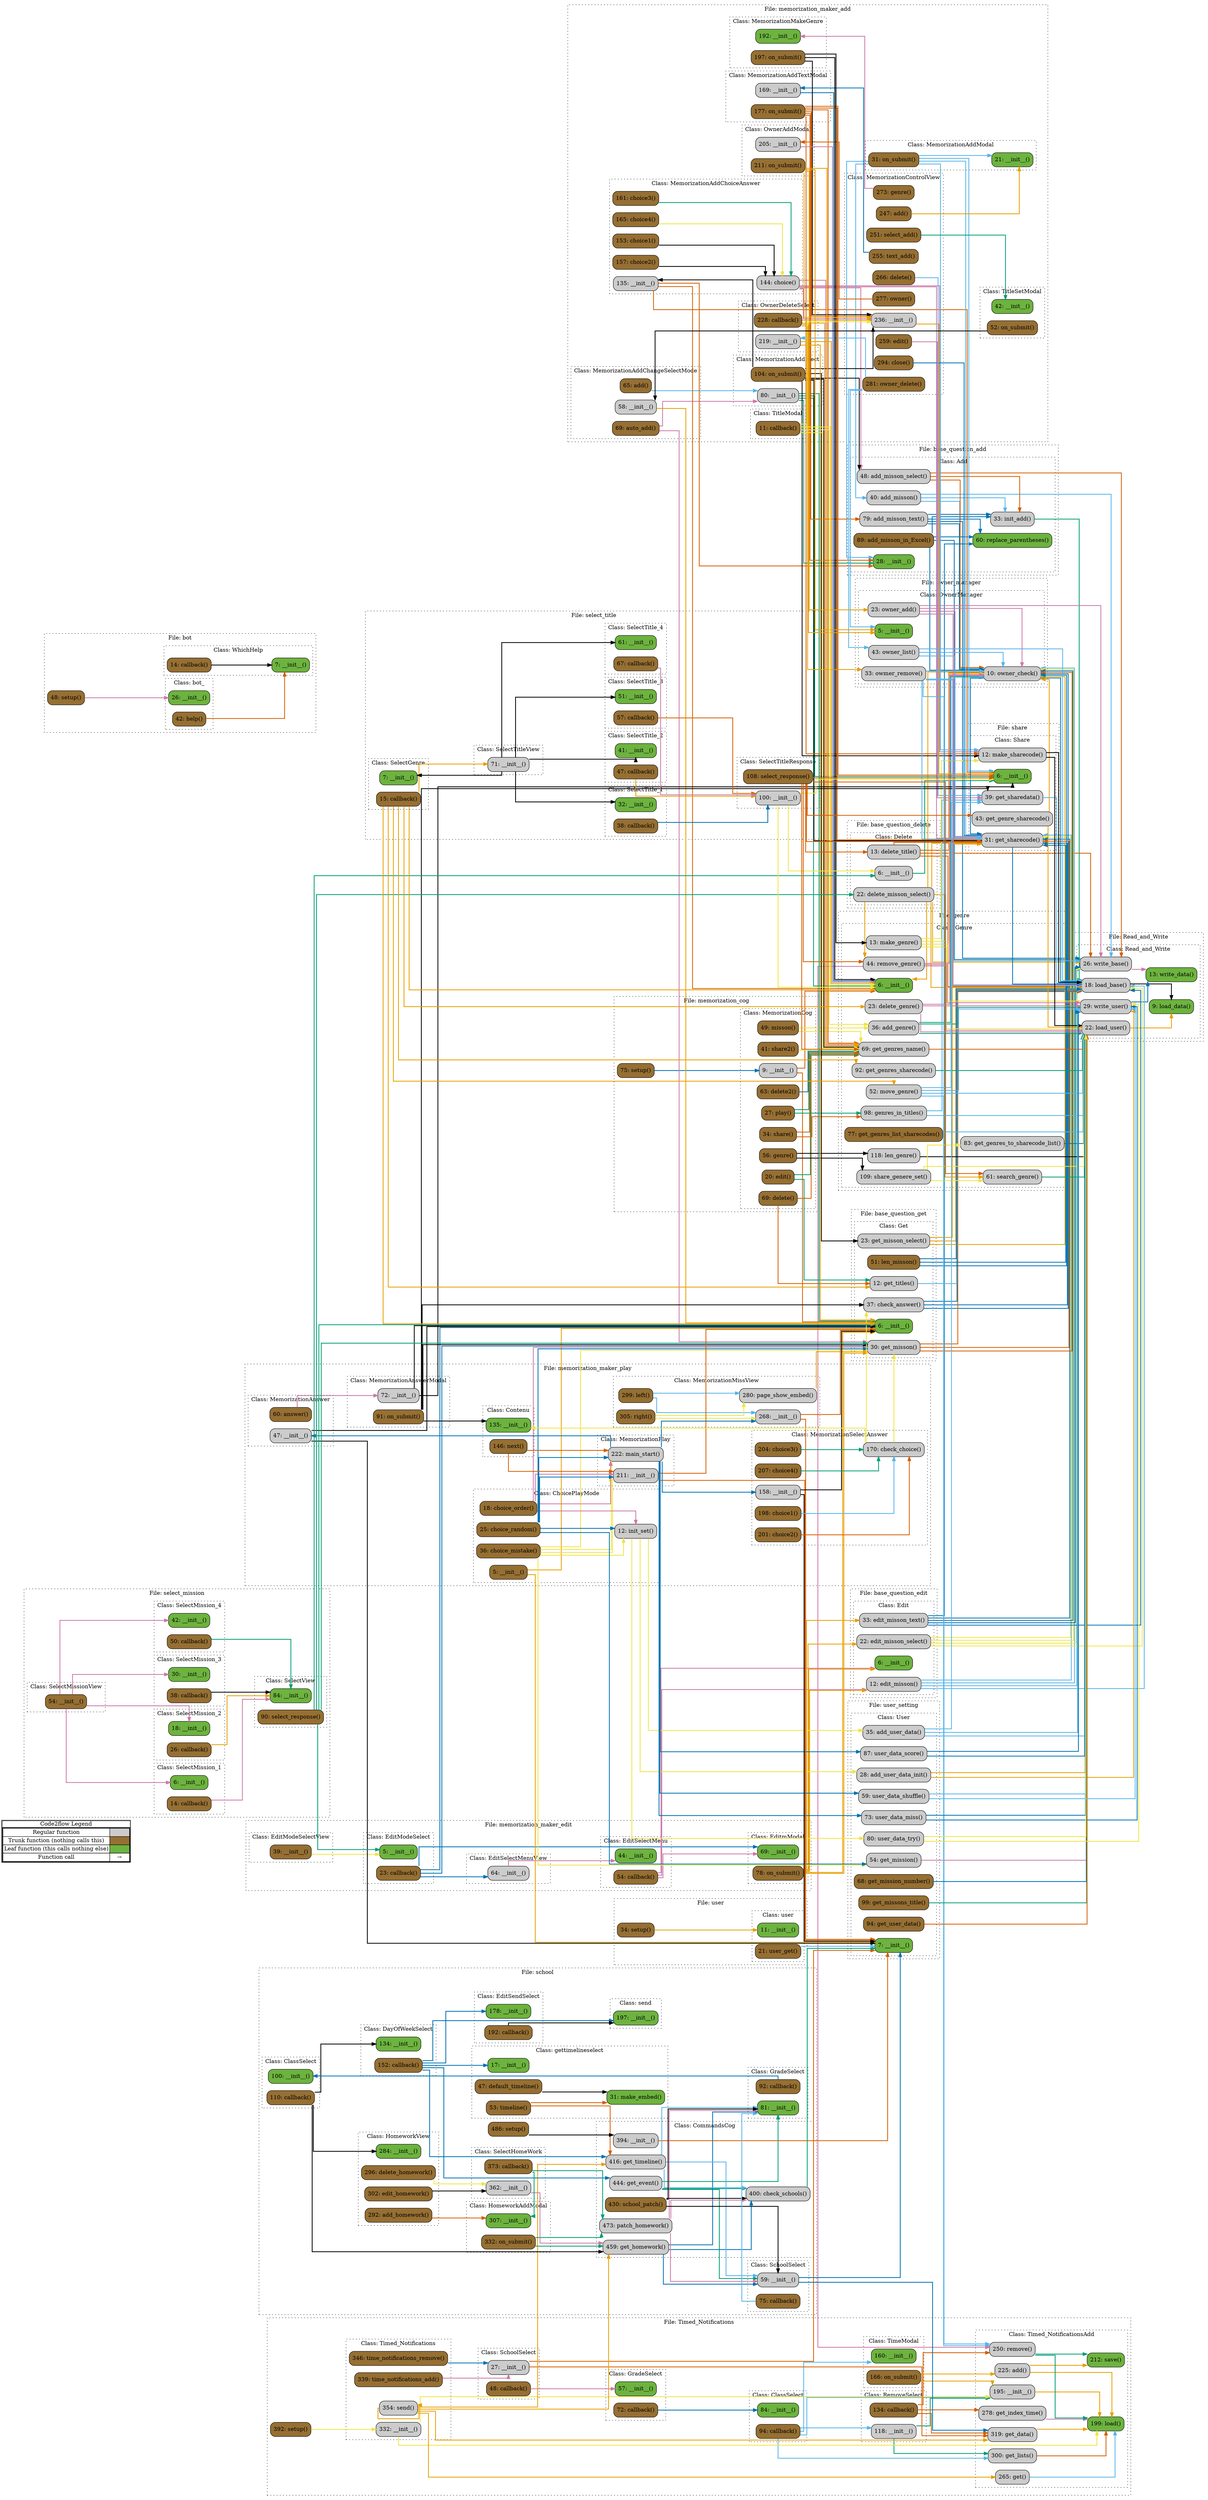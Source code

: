 digraph G {
concentrate=true;
splines="ortho";
rankdir="LR";
subgraph legend{
    rank = min;
    label = "legend";
    Legend [shape=none, margin=0, label = <
        <table cellspacing="0" cellpadding="0" border="1"><tr><td>Code2flow Legend</td></tr><tr><td>
        <table cellspacing="0">
        <tr><td>Regular function</td><td width="50px" bgcolor='#cccccc'></td></tr>
        <tr><td>Trunk function (nothing calls this)</td><td bgcolor='#966F33'></td></tr>
        <tr><td>Leaf function (this calls nothing else)</td><td bgcolor='#6db33f'></td></tr>
        <tr><td>Function call</td><td><font color='black'>&#8594;</font></td></tr>
        </table></td></tr></table>
        >];
}node_5d610438 [label="18: load_base()" name="Read_and_Write::Read_and_Write.load_base" shape="rect" style="rounded,filled" fillcolor="#cccccc" ];
node_3224503b [label="9: load_data()" name="Read_and_Write::Read_and_Write.load_data" shape="rect" style="rounded,filled" fillcolor="#6db33f" ];
node_32fb3261 [label="22: load_user()" name="Read_and_Write::Read_and_Write.load_user" shape="rect" style="rounded,filled" fillcolor="#cccccc" ];
node_1150647f [label="26: write_base()" name="Read_and_Write::Read_and_Write.write_base" shape="rect" style="rounded,filled" fillcolor="#cccccc" ];
node_31bb12a6 [label="13: write_data()" name="Read_and_Write::Read_and_Write.write_data" shape="rect" style="rounded,filled" fillcolor="#6db33f" ];
node_97284dbd [label="29: write_user()" name="Read_and_Write::Read_and_Write.write_user" shape="rect" style="rounded,filled" fillcolor="#cccccc" ];
node_43f0c1c0 [label="84: __init__()" name="Timed_Notifications::ClassSelect.__init__" shape="rect" style="rounded,filled" fillcolor="#6db33f" ];
node_2a9551ba [label="94: callback()" name="Timed_Notifications::ClassSelect.callback" shape="rect" style="rounded,filled" fillcolor="#966F33" ];
node_23e82593 [label="57: __init__()" name="Timed_Notifications::GradeSelect.__init__" shape="rect" style="rounded,filled" fillcolor="#6db33f" ];
node_be95fa35 [label="72: callback()" name="Timed_Notifications::GradeSelect.callback" shape="rect" style="rounded,filled" fillcolor="#966F33" ];
node_bdb860ab [label="118: __init__()" name="Timed_Notifications::RemoveSelect.__init__" shape="rect" style="rounded,filled" fillcolor="#cccccc" ];
node_211de006 [label="134: callback()" name="Timed_Notifications::RemoveSelect.callback" shape="rect" style="rounded,filled" fillcolor="#966F33" ];
node_57d8f2ae [label="27: __init__()" name="Timed_Notifications::SchoolSelect.__init__" shape="rect" style="rounded,filled" fillcolor="#cccccc" ];
node_7b074aef [label="48: callback()" name="Timed_Notifications::SchoolSelect.callback" shape="rect" style="rounded,filled" fillcolor="#966F33" ];
node_a0847066 [label="160: __init__()" name="Timed_Notifications::TimeModal.__init__" shape="rect" style="rounded,filled" fillcolor="#6db33f" ];
node_ff183799 [label="166: on_submit()" name="Timed_Notifications::TimeModal.on_submit" shape="rect" style="rounded,filled" fillcolor="#966F33" ];
node_3615beec [label="332: __init__()" name="Timed_Notifications::Timed_Notifications.__init__" shape="rect" style="rounded,filled" fillcolor="#cccccc" ];
node_d8f16ed9 [label="354: send()" name="Timed_Notifications::Timed_Notifications.send" shape="rect" style="rounded,filled" fillcolor="#cccccc" ];
node_279715af [label="339: time_notifications_add()" name="Timed_Notifications::Timed_Notifications.time_notifications_add" shape="rect" style="rounded,filled" fillcolor="#966F33" ];
node_9692235d [label="346: time_notifications_remove()" name="Timed_Notifications::Timed_Notifications.time_notifications_remove" shape="rect" style="rounded,filled" fillcolor="#966F33" ];
node_c09743c1 [label="195: __init__()" name="Timed_Notifications::Timed_NotificationsAdd.__init__" shape="rect" style="rounded,filled" fillcolor="#cccccc" ];
node_d014d4f9 [label="225: add()" name="Timed_Notifications::Timed_NotificationsAdd.add" shape="rect" style="rounded,filled" fillcolor="#cccccc" ];
node_893a6fd2 [label="265: get()" name="Timed_Notifications::Timed_NotificationsAdd.get" shape="rect" style="rounded,filled" fillcolor="#cccccc" ];
node_a55808b1 [label="319: get_data()" name="Timed_Notifications::Timed_NotificationsAdd.get_data" shape="rect" style="rounded,filled" fillcolor="#cccccc" ];
node_64c761ef [label="278: get_index_time()" name="Timed_Notifications::Timed_NotificationsAdd.get_index_time" shape="rect" style="rounded,filled" fillcolor="#cccccc" ];
node_cdf1338e [label="300: get_lists()" name="Timed_Notifications::Timed_NotificationsAdd.get_lists" shape="rect" style="rounded,filled" fillcolor="#cccccc" ];
node_20a514d3 [label="199: load()" name="Timed_Notifications::Timed_NotificationsAdd.load" shape="rect" style="rounded,filled" fillcolor="#6db33f" ];
node_6072d00b [label="250: remove()" name="Timed_Notifications::Timed_NotificationsAdd.remove" shape="rect" style="rounded,filled" fillcolor="#cccccc" ];
node_929b76b9 [label="212: save()" name="Timed_Notifications::Timed_NotificationsAdd.save" shape="rect" style="rounded,filled" fillcolor="#6db33f" ];
node_aa8af374 [label="392: setup()" name="Timed_Notifications::setup" shape="rect" style="rounded,filled" fillcolor="#966F33" ];
node_ce1aaa44 [label="28: __init__()" name="base_question_add::Add.__init__" shape="rect" style="rounded,filled" fillcolor="#6db33f" ];
node_50f3775a [label="40: add_misson()" name="base_question_add::Add.add_misson" shape="rect" style="rounded,filled" fillcolor="#cccccc" ];
node_928de8cd [label="89: add_misson_in_Excel()" name="base_question_add::Add.add_misson_in_Excel" shape="rect" style="rounded,filled" fillcolor="#966F33" ];
node_6c0dd616 [label="48: add_misson_select()" name="base_question_add::Add.add_misson_select" shape="rect" style="rounded,filled" fillcolor="#cccccc" ];
node_a19c62b5 [label="79: add_misson_text()" name="base_question_add::Add.add_misson_text" shape="rect" style="rounded,filled" fillcolor="#cccccc" ];
node_89be4ea3 [label="33: init_add()" name="base_question_add::Add.init_add" shape="rect" style="rounded,filled" fillcolor="#cccccc" ];
node_5dca4ffa [label="60: replace_parentheses()" name="base_question_add::Add.replace_parentheses" shape="rect" style="rounded,filled" fillcolor="#6db33f" ];
node_14763b6b [label="6: __init__()" name="base_question_delete::Delete.__init__" shape="rect" style="rounded,filled" fillcolor="#cccccc" ];
node_8dd6fac1 [label="22: delete_misson_select()" name="base_question_delete::Delete.delete_misson_select" shape="rect" style="rounded,filled" fillcolor="#cccccc" ];
node_0ea6e786 [label="13: delete_title()" name="base_question_delete::Delete.delete_title" shape="rect" style="rounded,filled" fillcolor="#cccccc" ];
node_b69a03c7 [label="6: __init__()" name="base_question_edit::Edit.__init__" shape="rect" style="rounded,filled" fillcolor="#6db33f" ];
node_efb4088a [label="12: edit_misson()" name="base_question_edit::Edit.edit_misson" shape="rect" style="rounded,filled" fillcolor="#cccccc" ];
node_3877c1a4 [label="22: edit_misson_select()" name="base_question_edit::Edit.edit_misson_select" shape="rect" style="rounded,filled" fillcolor="#cccccc" ];
node_17357335 [label="33: edit_misson_text()" name="base_question_edit::Edit.edit_misson_text" shape="rect" style="rounded,filled" fillcolor="#cccccc" ];
node_2e8476f6 [label="6: __init__()" name="base_question_get::Get.__init__" shape="rect" style="rounded,filled" fillcolor="#6db33f" ];
node_c18a0e05 [label="37: check_answer()" name="base_question_get::Get.check_answer" shape="rect" style="rounded,filled" fillcolor="#cccccc" ];
node_da911e46 [label="30: get_misson()" name="base_question_get::Get.get_misson" shape="rect" style="rounded,filled" fillcolor="#cccccc" ];
node_5b6bb961 [label="23: get_misson_select()" name="base_question_get::Get.get_misson_select" shape="rect" style="rounded,filled" fillcolor="#cccccc" ];
node_858f7e2a [label="12: get_titles()" name="base_question_get::Get.get_titles" shape="rect" style="rounded,filled" fillcolor="#cccccc" ];
node_e7e3b19d [label="51: len_misson()" name="base_question_get::Get.len_misson" shape="rect" style="rounded,filled" fillcolor="#966F33" ];
node_665a7d48 [label="7: __init__()" name="bot::WhichHelp.__init__" shape="rect" style="rounded,filled" fillcolor="#6db33f" ];
node_e37ea458 [label="14: callback()" name="bot::WhichHelp.callback" shape="rect" style="rounded,filled" fillcolor="#966F33" ];
node_1be69b69 [label="26: __init__()" name="bot::bot_.__init__" shape="rect" style="rounded,filled" fillcolor="#6db33f" ];
node_433b7466 [label="42: help()" name="bot::bot_.help" shape="rect" style="rounded,filled" fillcolor="#966F33" ];
node_03ee870f [label="48: setup()" name="bot::setup" shape="rect" style="rounded,filled" fillcolor="#966F33" ];
node_522f140a [label="6: __init__()" name="genre::Genre.__init__" shape="rect" style="rounded,filled" fillcolor="#6db33f" ];
node_19f8b6a3 [label="36: add_genre()" name="genre::Genre.add_genre" shape="rect" style="rounded,filled" fillcolor="#cccccc" ];
node_b86e1ad7 [label="23: delete_genre()" name="genre::Genre.delete_genre" shape="rect" style="rounded,filled" fillcolor="#cccccc" ];
node_8422bcd2 [label="98: genres_in_titles()" name="genre::Genre.genres_in_titles" shape="rect" style="rounded,filled" fillcolor="#cccccc" ];
node_2feb9d8a [label="77: get_genres_list_sharecodes()" name="genre::Genre.get_genres_list_sharecodes" shape="rect" style="rounded,filled" fillcolor="#966F33" ];
node_82b5dbb6 [label="69: get_genres_name()" name="genre::Genre.get_genres_name" shape="rect" style="rounded,filled" fillcolor="#cccccc" ];
node_7156fe53 [label="92: get_genres_sharecode()" name="genre::Genre.get_genres_sharecode" shape="rect" style="rounded,filled" fillcolor="#cccccc" ];
node_378679f5 [label="83: get_genres_to_sharecode_list()" name="genre::Genre.get_genres_to_sharecode_list" shape="rect" style="rounded,filled" fillcolor="#cccccc" ];
node_3f3b5588 [label="118: len_genre()" name="genre::Genre.len_genre" shape="rect" style="rounded,filled" fillcolor="#cccccc" ];
node_b43b5684 [label="13: make_genre()" name="genre::Genre.make_genre" shape="rect" style="rounded,filled" fillcolor="#cccccc" ];
node_c3f536e2 [label="52: move_genre()" name="genre::Genre.move_genre" shape="rect" style="rounded,filled" fillcolor="#cccccc" ];
node_0be7575f [label="44: remove_genre()" name="genre::Genre.remove_genre" shape="rect" style="rounded,filled" fillcolor="#cccccc" ];
node_01d1cb2b [label="61: search_genre()" name="genre::Genre.search_genre" shape="rect" style="rounded,filled" fillcolor="#cccccc" ];
node_27f8f83c [label="109: share_genere_set()" name="genre::Genre.share_genere_set" shape="rect" style="rounded,filled" fillcolor="#cccccc" ];
node_bbbd5b9e [label="9: __init__()" name="memorization_cog::MemorizationCog.__init__" shape="rect" style="rounded,filled" fillcolor="#cccccc" ];
node_2f7120f6 [label="69: delete()" name="memorization_cog::MemorizationCog.delete" shape="rect" style="rounded,filled" fillcolor="#966F33" ];
node_5adcaf7d [label="63: delete2()" name="memorization_cog::MemorizationCog.delete2" shape="rect" style="rounded,filled" fillcolor="#966F33" ];
node_fa11613b [label="20: edit()" name="memorization_cog::MemorizationCog.edit" shape="rect" style="rounded,filled" fillcolor="#966F33" ];
node_05da0760 [label="56: genre()" name="memorization_cog::MemorizationCog.genre" shape="rect" style="rounded,filled" fillcolor="#966F33" ];
node_f3bad484 [label="49: misson()" name="memorization_cog::MemorizationCog.misson" shape="rect" style="rounded,filled" fillcolor="#966F33" ];
node_51236b73 [label="27: play()" name="memorization_cog::MemorizationCog.play" shape="rect" style="rounded,filled" fillcolor="#966F33" ];
node_5075b526 [label="34: share()" name="memorization_cog::MemorizationCog.share" shape="rect" style="rounded,filled" fillcolor="#966F33" ];
node_1fe49f7c [label="41: share2()" name="memorization_cog::MemorizationCog.share2" shape="rect" style="rounded,filled" fillcolor="#966F33" ];
node_d581d40d [label="75: setup()" name="memorization_cog::setup" shape="rect" style="rounded,filled" fillcolor="#966F33" ];
node_838273f1 [label="58: __init__()" name="memorization_maker_add::MemorizationAddChangeSelectMode.__init__" shape="rect" style="rounded,filled" fillcolor="#cccccc" ];
node_4b7473ea [label="65: add()" name="memorization_maker_add::MemorizationAddChangeSelectMode.add" shape="rect" style="rounded,filled" fillcolor="#966F33" ];
node_4cb36817 [label="69: auto_add()" name="memorization_maker_add::MemorizationAddChangeSelectMode.auto_add" shape="rect" style="rounded,filled" fillcolor="#966F33" ];
node_7e344d46 [label="135: __init__()" name="memorization_maker_add::MemorizationAddChoiceAnswer.__init__" shape="rect" style="rounded,filled" fillcolor="#cccccc" ];
node_cccb6097 [label="144: choice()" name="memorization_maker_add::MemorizationAddChoiceAnswer.choice" shape="rect" style="rounded,filled" fillcolor="#cccccc" ];
node_8139b5c8 [label="153: choice1()" name="memorization_maker_add::MemorizationAddChoiceAnswer.choice1" shape="rect" style="rounded,filled" fillcolor="#966F33" ];
node_628b35c8 [label="157: choice2()" name="memorization_maker_add::MemorizationAddChoiceAnswer.choice2" shape="rect" style="rounded,filled" fillcolor="#966F33" ];
node_e1ff9943 [label="161: choice3()" name="memorization_maker_add::MemorizationAddChoiceAnswer.choice3" shape="rect" style="rounded,filled" fillcolor="#966F33" ];
node_459cd484 [label="165: choice4()" name="memorization_maker_add::MemorizationAddChoiceAnswer.choice4" shape="rect" style="rounded,filled" fillcolor="#966F33" ];
node_1a691f91 [label="21: __init__()" name="memorization_maker_add::MemorizationAddModal.__init__" shape="rect" style="rounded,filled" fillcolor="#6db33f" ];
node_549ceec2 [label="31: on_submit()" name="memorization_maker_add::MemorizationAddModal.on_submit" shape="rect" style="rounded,filled" fillcolor="#966F33" ];
node_52ddc7eb [label="80: __init__()" name="memorization_maker_add::MemorizationAddSlect.__init__" shape="rect" style="rounded,filled" fillcolor="#cccccc" ];
node_455c0b28 [label="104: on_submit()" name="memorization_maker_add::MemorizationAddSlect.on_submit" shape="rect" style="rounded,filled" fillcolor="#966F33" ];
node_e645965d [label="169: __init__()" name="memorization_maker_add::MemorizationAddTextModal.__init__" shape="rect" style="rounded,filled" fillcolor="#cccccc" ];
node_3e3fd7ce [label="177: on_submit()" name="memorization_maker_add::MemorizationAddTextModal.on_submit" shape="rect" style="rounded,filled" fillcolor="#966F33" ];
node_e457c9c9 [label="236: __init__()" name="memorization_maker_add::MemorizationControlView.__init__" shape="rect" style="rounded,filled" fillcolor="#cccccc" ];
node_334523f1 [label="247: add()" name="memorization_maker_add::MemorizationControlView.add" shape="rect" style="rounded,filled" fillcolor="#966F33" ];
node_b93fa905 [label="294: close()" name="memorization_maker_add::MemorizationControlView.close" shape="rect" style="rounded,filled" fillcolor="#966F33" ];
node_b6987f42 [label="266: delete()" name="memorization_maker_add::MemorizationControlView.delete" shape="rect" style="rounded,filled" fillcolor="#966F33" ];
node_f08c9327 [label="259: edit()" name="memorization_maker_add::MemorizationControlView.edit" shape="rect" style="rounded,filled" fillcolor="#966F33" ];
node_5ed5daef [label="273: genre()" name="memorization_maker_add::MemorizationControlView.genre" shape="rect" style="rounded,filled" fillcolor="#966F33" ];
node_5d3c4ae6 [label="277: owner()" name="memorization_maker_add::MemorizationControlView.owner" shape="rect" style="rounded,filled" fillcolor="#966F33" ];
node_92fb2baa [label="281: owner_delete()" name="memorization_maker_add::MemorizationControlView.owner_delete" shape="rect" style="rounded,filled" fillcolor="#966F33" ];
node_ec2279d3 [label="251: select_add()" name="memorization_maker_add::MemorizationControlView.select_add" shape="rect" style="rounded,filled" fillcolor="#966F33" ];
node_ed0fbae5 [label="255: text_add()" name="memorization_maker_add::MemorizationControlView.text_add" shape="rect" style="rounded,filled" fillcolor="#966F33" ];
node_4be9ea01 [label="192: __init__()" name="memorization_maker_add::MemorizationMakeGenre.__init__" shape="rect" style="rounded,filled" fillcolor="#6db33f" ];
node_b7b99b68 [label="197: on_submit()" name="memorization_maker_add::MemorizationMakeGenre.on_submit" shape="rect" style="rounded,filled" fillcolor="#966F33" ];
node_9082df57 [label="205: __init__()" name="memorization_maker_add::OwnerAddModal.__init__" shape="rect" style="rounded,filled" fillcolor="#cccccc" ];
node_e7555f09 [label="211: on_submit()" name="memorization_maker_add::OwnerAddModal.on_submit" shape="rect" style="rounded,filled" fillcolor="#966F33" ];
node_b08f0349 [label="219: __init__()" name="memorization_maker_add::OwnerDeleteSelect.__init__" shape="rect" style="rounded,filled" fillcolor="#cccccc" ];
node_788411b9 [label="228: callback()" name="memorization_maker_add::OwnerDeleteSelect.callback" shape="rect" style="rounded,filled" fillcolor="#966F33" ];
node_0875d05c [label="11: callback()" name="memorization_maker_add::TitleModal.callback" shape="rect" style="rounded,filled" fillcolor="#966F33" ];
node_2971aee8 [label="42: __init__()" name="memorization_maker_add::TitleSetModal.__init__" shape="rect" style="rounded,filled" fillcolor="#6db33f" ];
node_26bfcdd0 [label="52: on_submit()" name="memorization_maker_add::TitleSetModal.on_submit" shape="rect" style="rounded,filled" fillcolor="#966F33" ];
node_aed02f1b [label="5: __init__()" name="memorization_maker_edit::EditModeSelect.__init__" shape="rect" style="rounded,filled" fillcolor="#6db33f" ];
node_3a65aa65 [label="23: callback()" name="memorization_maker_edit::EditModeSelect.callback" shape="rect" style="rounded,filled" fillcolor="#966F33" ];
node_389e0ba4 [label="39: __init__()" name="memorization_maker_edit::EditModeSelectView.__init__" shape="rect" style="rounded,filled" fillcolor="#966F33" ];
node_a44b6cd1 [label="44: __init__()" name="memorization_maker_edit::EditSelectMenu.__init__" shape="rect" style="rounded,filled" fillcolor="#6db33f" ];
node_cee7c2ef [label="54: callback()" name="memorization_maker_edit::EditSelectMenu.callback" shape="rect" style="rounded,filled" fillcolor="#966F33" ];
node_9715e897 [label="64: __init__()" name="memorization_maker_edit::EditSelectMenuView.__init__" shape="rect" style="rounded,filled" fillcolor="#cccccc" ];
node_e7697b71 [label="69: __init__()" name="memorization_maker_edit::EditmModal.__init__" shape="rect" style="rounded,filled" fillcolor="#6db33f" ];
node_de7c8f51 [label="78: on_submit()" name="memorization_maker_edit::EditmModal.on_submit" shape="rect" style="rounded,filled" fillcolor="#966F33" ];
node_42493239 [label="5: __init__()" name="memorization_maker_play::ChoicePlayMode.__init__" shape="rect" style="rounded,filled" fillcolor="#966F33" ];
node_64dc05e4 [label="36: choice_mistake()" name="memorization_maker_play::ChoicePlayMode.choice_mistake" shape="rect" style="rounded,filled" fillcolor="#966F33" ];
node_7645a847 [label="18: choice_order()" name="memorization_maker_play::ChoicePlayMode.choice_order" shape="rect" style="rounded,filled" fillcolor="#966F33" ];
node_6712f33d [label="25: choice_random()" name="memorization_maker_play::ChoicePlayMode.choice_random" shape="rect" style="rounded,filled" fillcolor="#966F33" ];
node_89d773bc [label="12: init_set()" name="memorization_maker_play::ChoicePlayMode.init_set" shape="rect" style="rounded,filled" fillcolor="#cccccc" ];
node_96d06832 [label="135: __init__()" name="memorization_maker_play::Contenu.__init__" shape="rect" style="rounded,filled" fillcolor="#6db33f" ];
node_7afad6d6 [label="146: next()" name="memorization_maker_play::Contenu.next" shape="rect" style="rounded,filled" fillcolor="#966F33" ];
node_328be8e8 [label="47: __init__()" name="memorization_maker_play::MemorizationAnswer.__init__" shape="rect" style="rounded,filled" fillcolor="#cccccc" ];
node_acfa11f7 [label="60: answer()" name="memorization_maker_play::MemorizationAnswer.answer" shape="rect" style="rounded,filled" fillcolor="#966F33" ];
node_78532c88 [label="72: __init__()" name="memorization_maker_play::MemorizationAnswerModal.__init__" shape="rect" style="rounded,filled" fillcolor="#cccccc" ];
node_b24fef68 [label="91: on_submit()" name="memorization_maker_play::MemorizationAnswerModal.on_submit" shape="rect" style="rounded,filled" fillcolor="#966F33" ];
node_f49397ce [label="268: __init__()" name="memorization_maker_play::MemorizationMissView.__init__" shape="rect" style="rounded,filled" fillcolor="#cccccc" ];
node_193c3d7a [label="299: left()" name="memorization_maker_play::MemorizationMissView.left" shape="rect" style="rounded,filled" fillcolor="#966F33" ];
node_464200c9 [label="280: page_show_embed()" name="memorization_maker_play::MemorizationMissView.page_show_embed" shape="rect" style="rounded,filled" fillcolor="#cccccc" ];
node_78bf5a6c [label="305: right()" name="memorization_maker_play::MemorizationMissView.right" shape="rect" style="rounded,filled" fillcolor="#966F33" ];
node_442d9ef6 [label="211: __init__()" name="memorization_maker_play::MemorizationPlay.__init__" shape="rect" style="rounded,filled" fillcolor="#cccccc" ];
node_0f3db0dd [label="222: main_start()" name="memorization_maker_play::MemorizationPlay.main_start" shape="rect" style="rounded,filled" fillcolor="#cccccc" ];
node_b05e2488 [label="158: __init__()" name="memorization_maker_play::MemorizationSelectAnswer.__init__" shape="rect" style="rounded,filled" fillcolor="#cccccc" ];
node_636722a4 [label="170: check_choice()" name="memorization_maker_play::MemorizationSelectAnswer.check_choice" shape="rect" style="rounded,filled" fillcolor="#cccccc" ];
node_8365b9ea [label="198: choice1()" name="memorization_maker_play::MemorizationSelectAnswer.choice1" shape="rect" style="rounded,filled" fillcolor="#966F33" ];
node_6331320e [label="201: choice2()" name="memorization_maker_play::MemorizationSelectAnswer.choice2" shape="rect" style="rounded,filled" fillcolor="#966F33" ];
node_cd35ba53 [label="204: choice3()" name="memorization_maker_play::MemorizationSelectAnswer.choice3" shape="rect" style="rounded,filled" fillcolor="#966F33" ];
node_a6027693 [label="207: choice4()" name="memorization_maker_play::MemorizationSelectAnswer.choice4" shape="rect" style="rounded,filled" fillcolor="#966F33" ];
node_0890d619 [label="5: __init__()" name="owner_manager::OwnerManager.__init__" shape="rect" style="rounded,filled" fillcolor="#6db33f" ];
node_cdf3b0a2 [label="33: owmer_remove()" name="owner_manager::OwnerManager.owmer_remove" shape="rect" style="rounded,filled" fillcolor="#cccccc" ];
node_79f12b97 [label="23: owner_add()" name="owner_manager::OwnerManager.owner_add" shape="rect" style="rounded,filled" fillcolor="#cccccc" ];
node_12fa58ad [label="10: owner_check()" name="owner_manager::OwnerManager.owner_check" shape="rect" style="rounded,filled" fillcolor="#cccccc" ];
node_5d5df302 [label="43: owner_list()" name="owner_manager::OwnerManager.owner_list" shape="rect" style="rounded,filled" fillcolor="#cccccc" ];
node_f0a9a128 [label="100: __init__()" name="school::ClassSelect.__init__" shape="rect" style="rounded,filled" fillcolor="#6db33f" ];
node_5db6bbe8 [label="110: callback()" name="school::ClassSelect.callback" shape="rect" style="rounded,filled" fillcolor="#966F33" ];
node_17d72376 [label="394: __init__()" name="school::CommandsCog.__init__" shape="rect" style="rounded,filled" fillcolor="#cccccc" ];
node_15b36133 [label="400: check_schools()" name="school::CommandsCog.check_schools" shape="rect" style="rounded,filled" fillcolor="#cccccc" ];
node_f0a65e0b [label="444: get_event()" name="school::CommandsCog.get_event" shape="rect" style="rounded,filled" fillcolor="#cccccc" ];
node_c368246d [label="459: get_homework()" name="school::CommandsCog.get_homework" shape="rect" style="rounded,filled" fillcolor="#cccccc" ];
node_1ffdc35a [label="416: get_timeline()" name="school::CommandsCog.get_timeline" shape="rect" style="rounded,filled" fillcolor="#cccccc" ];
node_b99974b7 [label="473: patch_homework()" name="school::CommandsCog.patch_homework" shape="rect" style="rounded,filled" fillcolor="#cccccc" ];
node_d5effc78 [label="430: school_patch()" name="school::CommandsCog.school_patch" shape="rect" style="rounded,filled" fillcolor="#966F33" ];
node_51f7de95 [label="134: __init__()" name="school::DayOfWeekSelect.__init__" shape="rect" style="rounded,filled" fillcolor="#6db33f" ];
node_3f17cb7d [label="152: callback()" name="school::DayOfWeekSelect.callback" shape="rect" style="rounded,filled" fillcolor="#966F33" ];
node_81b5a987 [label="178: __init__()" name="school::EditSendSelect.__init__" shape="rect" style="rounded,filled" fillcolor="#6db33f" ];
node_63fb3658 [label="192: callback()" name="school::EditSendSelect.callback" shape="rect" style="rounded,filled" fillcolor="#966F33" ];
node_4b629599 [label="81: __init__()" name="school::GradeSelect.__init__" shape="rect" style="rounded,filled" fillcolor="#6db33f" ];
node_8e6778cd [label="92: callback()" name="school::GradeSelect.callback" shape="rect" style="rounded,filled" fillcolor="#966F33" ];
node_901d4077 [label="307: __init__()" name="school::HomeworkAddModal.__init__" shape="rect" style="rounded,filled" fillcolor="#6db33f" ];
node_d0d522d3 [label="332: on_submit()" name="school::HomeworkAddModal.on_submit" shape="rect" style="rounded,filled" fillcolor="#966F33" ];
node_084d180f [label="284: __init__()" name="school::HomeworkView.__init__" shape="rect" style="rounded,filled" fillcolor="#6db33f" ];
node_b793cd16 [label="292: add_homework()" name="school::HomeworkView.add_homework" shape="rect" style="rounded,filled" fillcolor="#966F33" ];
node_d7006cc4 [label="296: delete_homework()" name="school::HomeworkView.delete_homework" shape="rect" style="rounded,filled" fillcolor="#966F33" ];
node_4d0d49c8 [label="302: edit_homework()" name="school::HomeworkView.edit_homework" shape="rect" style="rounded,filled" fillcolor="#966F33" ];
node_bc303865 [label="59: __init__()" name="school::SchoolSelect.__init__" shape="rect" style="rounded,filled" fillcolor="#cccccc" ];
node_7d825ad2 [label="75: callback()" name="school::SchoolSelect.callback" shape="rect" style="rounded,filled" fillcolor="#966F33" ];
node_73ea295f [label="362: __init__()" name="school::SelectHomeWork.__init__" shape="rect" style="rounded,filled" fillcolor="#cccccc" ];
node_84d18cbb [label="373: callback()" name="school::SelectHomeWork.callback" shape="rect" style="rounded,filled" fillcolor="#966F33" ];
node_a4104689 [label="17: __init__()" name="school::gettimelineselect.__init__" shape="rect" style="rounded,filled" fillcolor="#6db33f" ];
node_3cb3b710 [label="47: default_timeline()" name="school::gettimelineselect.default_timeline" shape="rect" style="rounded,filled" fillcolor="#966F33" ];
node_728c0932 [label="31: make_embed()" name="school::gettimelineselect.make_embed" shape="rect" style="rounded,filled" fillcolor="#6db33f" ];
node_c7677096 [label="53: timeline()" name="school::gettimelineselect.timeline" shape="rect" style="rounded,filled" fillcolor="#966F33" ];
node_c2e5fd88 [label="197: __init__()" name="school::send.__init__" shape="rect" style="rounded,filled" fillcolor="#6db33f" ];
node_9e14a398 [label="486: setup()" name="school::setup" shape="rect" style="rounded,filled" fillcolor="#966F33" ];
node_951e5b9f [label="54: __init__()" name="select_mission::SelectMissionView.__init__" shape="rect" style="rounded,filled" fillcolor="#966F33" ];
node_0f3cf9d2 [label="6: __init__()" name="select_mission::SelectMission_1.__init__" shape="rect" style="rounded,filled" fillcolor="#6db33f" ];
node_0116cbe7 [label="14: callback()" name="select_mission::SelectMission_1.callback" shape="rect" style="rounded,filled" fillcolor="#966F33" ];
node_bc1a91d9 [label="18: __init__()" name="select_mission::SelectMission_2.__init__" shape="rect" style="rounded,filled" fillcolor="#6db33f" ];
node_58821369 [label="26: callback()" name="select_mission::SelectMission_2.callback" shape="rect" style="rounded,filled" fillcolor="#966F33" ];
node_f8b03c28 [label="30: __init__()" name="select_mission::SelectMission_3.__init__" shape="rect" style="rounded,filled" fillcolor="#6db33f" ];
node_48377498 [label="38: callback()" name="select_mission::SelectMission_3.callback" shape="rect" style="rounded,filled" fillcolor="#966F33" ];
node_58e7e36a [label="42: __init__()" name="select_mission::SelectMission_4.__init__" shape="rect" style="rounded,filled" fillcolor="#6db33f" ];
node_a7b38a63 [label="50: callback()" name="select_mission::SelectMission_4.callback" shape="rect" style="rounded,filled" fillcolor="#966F33" ];
node_b72b466f [label="84: __init__()" name="select_mission::SelectView.__init__" shape="rect" style="rounded,filled" fillcolor="#6db33f" ];
node_b8e428ab [label="90: select_response()" name="select_mission::SelectView.select_response" shape="rect" style="rounded,filled" fillcolor="#966F33" ];
node_2c5c512a [label="7: __init__()" name="select_title::SelectGenre.__init__" shape="rect" style="rounded,filled" fillcolor="#6db33f" ];
node_d4278fb9 [label="15: callback()" name="select_title::SelectGenre.callback" shape="rect" style="rounded,filled" fillcolor="#966F33" ];
node_57f5585c [label="100: __init__()" name="select_title::SelectTitleResponse.__init__" shape="rect" style="rounded,filled" fillcolor="#cccccc" ];
node_46bbc876 [label="108: select_response()" name="select_title::SelectTitleResponse.select_response" shape="rect" style="rounded,filled" fillcolor="#966F33" ];
node_05664488 [label="71: __init__()" name="select_title::SelectTitleView.__init__" shape="rect" style="rounded,filled" fillcolor="#cccccc" ];
node_ada998b7 [label="32: __init__()" name="select_title::SelectTitle_1.__init__" shape="rect" style="rounded,filled" fillcolor="#6db33f" ];
node_03c687e5 [label="38: callback()" name="select_title::SelectTitle_1.callback" shape="rect" style="rounded,filled" fillcolor="#966F33" ];
node_df6d365a [label="41: __init__()" name="select_title::SelectTitle_2.__init__" shape="rect" style="rounded,filled" fillcolor="#6db33f" ];
node_76bb7779 [label="47: callback()" name="select_title::SelectTitle_2.callback" shape="rect" style="rounded,filled" fillcolor="#966F33" ];
node_e804215b [label="51: __init__()" name="select_title::SelectTitle_3.__init__" shape="rect" style="rounded,filled" fillcolor="#6db33f" ];
node_551a7966 [label="57: callback()" name="select_title::SelectTitle_3.callback" shape="rect" style="rounded,filled" fillcolor="#966F33" ];
node_89125850 [label="61: __init__()" name="select_title::SelectTitle_4.__init__" shape="rect" style="rounded,filled" fillcolor="#6db33f" ];
node_21fd8767 [label="67: callback()" name="select_title::SelectTitle_4.callback" shape="rect" style="rounded,filled" fillcolor="#966F33" ];
node_ef4f38e6 [label="6: __init__()" name="share::Share.__init__" shape="rect" style="rounded,filled" fillcolor="#6db33f" ];
node_c7b17789 [label="43: get_genre_sharecode()" name="share::Share.get_genre_sharecode" shape="rect" style="rounded,filled" fillcolor="#cccccc" ];
node_ccaf2a45 [label="31: get_sharecode()" name="share::Share.get_sharecode" shape="rect" style="rounded,filled" fillcolor="#cccccc" ];
node_362f7ff2 [label="39: get_sharedata()" name="share::Share.get_sharedata" shape="rect" style="rounded,filled" fillcolor="#cccccc" ];
node_d58df8c8 [label="12: make_sharecode()" name="share::Share.make_sharecode" shape="rect" style="rounded,filled" fillcolor="#cccccc" ];
node_e6a33889 [label="34: setup()" name="user::setup" shape="rect" style="rounded,filled" fillcolor="#966F33" ];
node_5eb8db6c [label="11: __init__()" name="user::user.__init__" shape="rect" style="rounded,filled" fillcolor="#6db33f" ];
node_3fca295a [label="21: user_get()" name="user::user.user_get" shape="rect" style="rounded,filled" fillcolor="#966F33" ];
node_1492002b [label="7: __init__()" name="user_setting::User.__init__" shape="rect" style="rounded,filled" fillcolor="#6db33f" ];
node_d13e3fa2 [label="35: add_user_data()" name="user_setting::User.add_user_data" shape="rect" style="rounded,filled" fillcolor="#cccccc" ];
node_3d076471 [label="28: add_user_data_init()" name="user_setting::User.add_user_data_init" shape="rect" style="rounded,filled" fillcolor="#cccccc" ];
node_e1931b57 [label="54: get_mission()" name="user_setting::User.get_mission" shape="rect" style="rounded,filled" fillcolor="#cccccc" ];
node_85a5bf8d [label="68: get_mission_number()" name="user_setting::User.get_mission_number" shape="rect" style="rounded,filled" fillcolor="#966F33" ];
node_bb3bdce3 [label="99: get_missons_title()" name="user_setting::User.get_missons_title" shape="rect" style="rounded,filled" fillcolor="#966F33" ];
node_96f023ce [label="94: get_user_data()" name="user_setting::User.get_user_data" shape="rect" style="rounded,filled" fillcolor="#966F33" ];
node_9c1de6d5 [label="73: user_data_miss()" name="user_setting::User.user_data_miss" shape="rect" style="rounded,filled" fillcolor="#cccccc" ];
node_b99c8615 [label="87: user_data_score()" name="user_setting::User.user_data_score" shape="rect" style="rounded,filled" fillcolor="#cccccc" ];
node_48a95f9a [label="59: user_data_shuffle()" name="user_setting::User.user_data_shuffle" shape="rect" style="rounded,filled" fillcolor="#cccccc" ];
node_e7e37c3c [label="80: user_data_try()" name="user_setting::User.user_data_try" shape="rect" style="rounded,filled" fillcolor="#cccccc" ];
node_5d610438 -> node_3224503b [color="#000000" penwidth="2"];
node_32fb3261 -> node_3224503b [color="#E69F00" penwidth="2"];
node_1150647f -> node_31bb12a6 [color="#CC79A7" penwidth="2"];
node_97284dbd -> node_31bb12a6 [color="#0072B2" penwidth="2"];
node_2a9551ba -> node_bdb860ab [color="#56B4E9" penwidth="2"];
node_2a9551ba -> node_a0847066 [color="#56B4E9" penwidth="2"];
node_2a9551ba -> node_c09743c1 [color="#56B4E9" penwidth="2"];
node_2a9551ba -> node_cdf1338e [color="#56B4E9" penwidth="2"];
node_be95fa35 -> node_43f0c1c0 [color="#0072B2" penwidth="2"];
node_bdb860ab -> node_c09743c1 [color="#009E73" penwidth="2"];
node_bdb860ab -> node_cdf1338e [color="#009E73" penwidth="2"];
node_211de006 -> node_a55808b1 [color="#D55E00" penwidth="2"];
node_211de006 -> node_64c761ef [color="#D55E00" penwidth="2"];
node_211de006 -> node_6072d00b [color="#D55E00" penwidth="2"];
node_57d8f2ae -> node_a55808b1 [color="#D55E00" penwidth="2"];
node_57d8f2ae -> node_1492002b [color="#D55E00" penwidth="2"];
node_7b074aef -> node_23e82593 [color="#CC79A7" penwidth="2"];
node_ff183799 -> node_c09743c1 [color="#E69F00" penwidth="2"];
node_ff183799 -> node_d014d4f9 [color="#E69F00" penwidth="2"];
node_3615beec -> node_c09743c1 [color="#F0E442" penwidth="2"];
node_3615beec -> node_20a514d3 [color="#F0E442" penwidth="2"];
node_d8f16ed9 -> node_d8f16ed9 [color="#E69F00" penwidth="2"];
node_d8f16ed9 -> node_893a6fd2 [color="#E69F00" penwidth="2"];
node_d8f16ed9 -> node_a55808b1 [color="#E69F00" penwidth="2"];
node_d8f16ed9 -> node_c368246d [color="#E69F00" penwidth="2"];
node_d8f16ed9 -> node_1ffdc35a [color="#E69F00" penwidth="2"];
node_279715af -> node_57d8f2ae [color="#CC79A7" penwidth="2"];
node_9692235d -> node_57d8f2ae [color="#0072B2" penwidth="2"];
node_c09743c1 -> node_20a514d3 [color="#E69F00" penwidth="2"];
node_d014d4f9 -> node_20a514d3 [color="#E69F00" penwidth="2"];
node_d014d4f9 -> node_929b76b9 [color="#E69F00" penwidth="2"];
node_893a6fd2 -> node_20a514d3 [color="#56B4E9" penwidth="2"];
node_a55808b1 -> node_20a514d3 [color="#E69F00" penwidth="2"];
node_64c761ef -> node_20a514d3 [color="#CC79A7" penwidth="2"];
node_cdf1338e -> node_20a514d3 [color="#D55E00" penwidth="2"];
node_6072d00b -> node_20a514d3 [color="#009E73" penwidth="2"];
node_6072d00b -> node_929b76b9 [color="#009E73" penwidth="2"];
node_aa8af374 -> node_3615beec [color="#F0E442" penwidth="2"];
node_50f3775a -> node_1150647f [color="#56B4E9" penwidth="2"];
node_50f3775a -> node_89be4ea3 [color="#56B4E9" penwidth="2"];
node_50f3775a -> node_12fa58ad [color="#56B4E9" penwidth="2"];
node_928de8cd -> node_1150647f [color="#0072B2" penwidth="2"];
node_928de8cd -> node_89be4ea3 [color="#0072B2" penwidth="2"];
node_928de8cd -> node_5dca4ffa [color="#0072B2" penwidth="2"];
node_928de8cd -> node_12fa58ad [color="#0072B2" penwidth="2"];
node_6c0dd616 -> node_1150647f [color="#D55E00" penwidth="2"];
node_6c0dd616 -> node_1150647f [color="#D55E00" penwidth="2"];
node_6c0dd616 -> node_89be4ea3 [color="#D55E00" penwidth="2"];
node_6c0dd616 -> node_12fa58ad [color="#D55E00" penwidth="2"];
node_a19c62b5 -> node_1150647f [color="#0072B2" penwidth="2"];
node_a19c62b5 -> node_89be4ea3 [color="#0072B2" penwidth="2"];
node_a19c62b5 -> node_5dca4ffa [color="#0072B2" penwidth="2"];
node_a19c62b5 -> node_12fa58ad [color="#0072B2" penwidth="2"];
node_89be4ea3 -> node_5d610438 [color="#009E73" penwidth="2"];
node_14763b6b -> node_ef4f38e6 [color="#009E73" penwidth="2"];
node_8dd6fac1 -> node_5d610438 [color="#E69F00" penwidth="2"];
node_8dd6fac1 -> node_1150647f [color="#E69F00" penwidth="2"];
node_8dd6fac1 -> node_522f140a [color="#E69F00" penwidth="2"];
node_8dd6fac1 -> node_0be7575f [color="#E69F00" penwidth="2"];
node_8dd6fac1 -> node_01d1cb2b [color="#E69F00" penwidth="2"];
node_8dd6fac1 -> node_12fa58ad [color="#E69F00" penwidth="2"];
node_8dd6fac1 -> node_ccaf2a45 [color="#E69F00" penwidth="2"];
node_0ea6e786 -> node_5d610438 [color="#D55E00" penwidth="2"];
node_0ea6e786 -> node_1150647f [color="#D55E00" penwidth="2"];
node_0ea6e786 -> node_12fa58ad [color="#D55E00" penwidth="2"];
node_0ea6e786 -> node_ccaf2a45 [color="#D55E00" penwidth="2"];
node_efb4088a -> node_5d610438 [color="#56B4E9" penwidth="2"];
node_efb4088a -> node_1150647f [color="#56B4E9" penwidth="2"];
node_efb4088a -> node_12fa58ad [color="#56B4E9" penwidth="2"];
node_efb4088a -> node_ccaf2a45 [color="#56B4E9" penwidth="2"];
node_3877c1a4 -> node_5d610438 [color="#F0E442" penwidth="2"];
node_3877c1a4 -> node_1150647f [color="#F0E442" penwidth="2"];
node_3877c1a4 -> node_12fa58ad [color="#F0E442" penwidth="2"];
node_3877c1a4 -> node_ccaf2a45 [color="#F0E442" penwidth="2"];
node_17357335 -> node_5d610438 [color="#0072B2" penwidth="2"];
node_17357335 -> node_1150647f [color="#0072B2" penwidth="2"];
node_17357335 -> node_5dca4ffa [color="#0072B2" penwidth="2"];
node_17357335 -> node_12fa58ad [color="#0072B2" penwidth="2"];
node_17357335 -> node_ccaf2a45 [color="#0072B2" penwidth="2"];
node_c18a0e05 -> node_5d610438 [color="#0072B2" penwidth="2"];
node_c18a0e05 -> node_12fa58ad [color="#0072B2" penwidth="2"];
node_c18a0e05 -> node_ccaf2a45 [color="#0072B2" penwidth="2"];
node_da911e46 -> node_5d610438 [color="#D55E00" penwidth="2"];
node_da911e46 -> node_12fa58ad [color="#D55E00" penwidth="2"];
node_da911e46 -> node_ccaf2a45 [color="#D55E00" penwidth="2"];
node_5b6bb961 -> node_5d610438 [color="#E69F00" penwidth="2"];
node_5b6bb961 -> node_12fa58ad [color="#E69F00" penwidth="2"];
node_5b6bb961 -> node_ccaf2a45 [color="#E69F00" penwidth="2"];
node_858f7e2a -> node_5d610438 [color="#56B4E9" penwidth="2"];
node_e7e3b19d -> node_5d610438 [color="#0072B2" penwidth="2"];
node_e7e3b19d -> node_12fa58ad [color="#0072B2" penwidth="2"];
node_e7e3b19d -> node_ccaf2a45 [color="#0072B2" penwidth="2"];
node_e37ea458 -> node_665a7d48 [color="#000000" penwidth="2"];
node_433b7466 -> node_665a7d48 [color="#D55E00" penwidth="2"];
node_03ee870f -> node_1be69b69 [color="#CC79A7" penwidth="2"];
node_19f8b6a3 -> node_32fb3261 [color="#009E73" penwidth="2"];
node_19f8b6a3 -> node_97284dbd [color="#009E73" penwidth="2"];
node_19f8b6a3 -> node_12fa58ad [color="#009E73" penwidth="2"];
node_b86e1ad7 -> node_32fb3261 [color="#CC79A7" penwidth="2"];
node_b86e1ad7 -> node_97284dbd [color="#CC79A7" penwidth="2"];
node_b86e1ad7 -> node_12fa58ad [color="#CC79A7" penwidth="2"];
node_8422bcd2 -> node_32fb3261 [color="#56B4E9" penwidth="2"];
node_8422bcd2 -> node_362f7ff2 [color="#56B4E9" penwidth="2"];
node_2feb9d8a -> node_32fb3261 [color="#56B4E9" penwidth="2"];
node_82b5dbb6 -> node_32fb3261 [color="#D55E00" penwidth="2"];
node_7156fe53 -> node_32fb3261 [color="#009E73" penwidth="2"];
node_378679f5 -> node_32fb3261 [color="#0072B2" penwidth="2"];
node_3f3b5588 -> node_32fb3261 [color="#000000" penwidth="2"];
node_b43b5684 -> node_32fb3261 [color="#F0E442" penwidth="2"];
node_b43b5684 -> node_97284dbd [color="#F0E442" penwidth="2"];
node_b43b5684 -> node_12fa58ad [color="#F0E442" penwidth="2"];
node_b43b5684 -> node_d58df8c8 [color="#F0E442" penwidth="2"];
node_b43b5684 -> node_d58df8c8 [color="#F0E442" penwidth="2"];
node_c3f536e2 -> node_32fb3261 [color="#56B4E9" penwidth="2"];
node_c3f536e2 -> node_97284dbd [color="#56B4E9" penwidth="2"];
node_c3f536e2 -> node_6072d00b [color="#56B4E9" penwidth="2"];
node_c3f536e2 -> node_12fa58ad [color="#56B4E9" penwidth="2"];
node_0be7575f -> node_32fb3261 [color="#CC79A7" penwidth="2"];
node_0be7575f -> node_97284dbd [color="#CC79A7" penwidth="2"];
node_0be7575f -> node_6072d00b [color="#CC79A7" penwidth="2"];
node_0be7575f -> node_12fa58ad [color="#CC79A7" penwidth="2"];
node_01d1cb2b -> node_32fb3261 [color="#009E73" penwidth="2"];
node_27f8f83c -> node_32fb3261 [color="#F0E442" penwidth="2"];
node_27f8f83c -> node_378679f5 [color="#F0E442" penwidth="2"];
node_27f8f83c -> node_01d1cb2b [color="#F0E442" penwidth="2"];
node_bbbd5b9e -> node_2e8476f6 [color="#D55E00" penwidth="2"];
node_bbbd5b9e -> node_522f140a [color="#D55E00" penwidth="2"];
node_2f7120f6 -> node_858f7e2a [color="#D55E00" penwidth="2"];
node_2f7120f6 -> node_82b5dbb6 [color="#D55E00" penwidth="2"];
node_5adcaf7d -> node_82b5dbb6 [color="#0072B2" penwidth="2"];
node_fa11613b -> node_858f7e2a [color="#009E73" penwidth="2"];
node_fa11613b -> node_82b5dbb6 [color="#009E73" penwidth="2"];
node_05da0760 -> node_3f3b5588 [color="#000000" penwidth="2"];
node_05da0760 -> node_27f8f83c [color="#000000" penwidth="2"];
node_f3bad484 -> node_19f8b6a3 [color="#F0E442" penwidth="2"];
node_f3bad484 -> node_82b5dbb6 [color="#F0E442" penwidth="2"];
node_51236b73 -> node_8422bcd2 [color="#009E73" penwidth="2"];
node_51236b73 -> node_82b5dbb6 [color="#009E73" penwidth="2"];
node_5075b526 -> node_8422bcd2 [color="#D55E00" penwidth="2"];
node_5075b526 -> node_82b5dbb6 [color="#D55E00" penwidth="2"];
node_1fe49f7c -> node_82b5dbb6 [color="#F0E442" penwidth="2"];
node_d581d40d -> node_bbbd5b9e [color="#0072B2" penwidth="2"];
node_838273f1 -> node_2e8476f6 [color="#E69F00" penwidth="2"];
node_4b7473ea -> node_52ddc7eb [color="#56B4E9" penwidth="2"];
node_4cb36817 -> node_da911e46 [color="#CC79A7" penwidth="2"];
node_4cb36817 -> node_52ddc7eb [color="#CC79A7" penwidth="2"];
node_7e344d46 -> node_ce1aaa44 [color="#D55E00" penwidth="2"];
node_7e344d46 -> node_522f140a [color="#D55E00" penwidth="2"];
node_7e344d46 -> node_ef4f38e6 [color="#D55E00" penwidth="2"];
node_cccb6097 -> node_6c0dd616 [color="#CC79A7" penwidth="2"];
node_cccb6097 -> node_82b5dbb6 [color="#CC79A7" penwidth="2"];
node_cccb6097 -> node_e457c9c9 [color="#CC79A7" penwidth="2"];
node_cccb6097 -> node_ccaf2a45 [color="#CC79A7" penwidth="2"];
node_cccb6097 -> node_d58df8c8 [color="#CC79A7" penwidth="2"];
node_8139b5c8 -> node_cccb6097 [color="#000000" penwidth="2"];
node_628b35c8 -> node_cccb6097 [color="#000000" penwidth="2"];
node_e1ff9943 -> node_cccb6097 [color="#009E73" penwidth="2"];
node_459cd484 -> node_cccb6097 [color="#F0E442" penwidth="2"];
node_549ceec2 -> node_ce1aaa44 [color="#56B4E9" penwidth="2"];
node_549ceec2 -> node_50f3775a [color="#56B4E9" penwidth="2"];
node_549ceec2 -> node_1a691f91 [color="#56B4E9" penwidth="2"];
node_549ceec2 -> node_ef4f38e6 [color="#56B4E9" penwidth="2"];
node_549ceec2 -> node_ccaf2a45 [color="#56B4E9" penwidth="2"];
node_549ceec2 -> node_d58df8c8 [color="#56B4E9" penwidth="2"];
node_52ddc7eb -> node_ce1aaa44 [color="#009E73" penwidth="2"];
node_52ddc7eb -> node_2e8476f6 [color="#009E73" penwidth="2"];
node_52ddc7eb -> node_522f140a [color="#009E73" penwidth="2"];
node_52ddc7eb -> node_ef4f38e6 [color="#009E73" penwidth="2"];
node_455c0b28 -> node_6c0dd616 [color="#000000" penwidth="2"];
node_455c0b28 -> node_5b6bb961 [color="#000000" penwidth="2"];
node_455c0b28 -> node_82b5dbb6 [color="#000000" penwidth="2"];
node_455c0b28 -> node_7e344d46 [color="#000000" penwidth="2"];
node_455c0b28 -> node_e457c9c9 [color="#000000" penwidth="2"];
node_455c0b28 -> node_ccaf2a45 [color="#000000" penwidth="2"];
node_455c0b28 -> node_d58df8c8 [color="#000000" penwidth="2"];
node_e645965d -> node_522f140a [color="#0072B2" penwidth="2"];
node_3e3fd7ce -> node_ce1aaa44 [color="#D55E00" penwidth="2"];
node_3e3fd7ce -> node_a19c62b5 [color="#D55E00" penwidth="2"];
node_3e3fd7ce -> node_82b5dbb6 [color="#D55E00" penwidth="2"];
node_3e3fd7ce -> node_e457c9c9 [color="#D55E00" penwidth="2"];
node_3e3fd7ce -> node_e457c9c9 [color="#D55E00" penwidth="2"];
node_3e3fd7ce -> node_ef4f38e6 [color="#D55E00" penwidth="2"];
node_3e3fd7ce -> node_ccaf2a45 [color="#D55E00" penwidth="2"];
node_3e3fd7ce -> node_d58df8c8 [color="#D55E00" penwidth="2"];
node_e457c9c9 -> node_ef4f38e6 [color="#E69F00" penwidth="2"];
node_334523f1 -> node_1a691f91 [color="#E69F00" penwidth="2"];
node_b93fa905 -> node_ccaf2a45 [color="#0072B2" penwidth="2"];
node_b6987f42 -> node_362f7ff2 [color="#56B4E9" penwidth="2"];
node_f08c9327 -> node_362f7ff2 [color="#CC79A7" penwidth="2"];
node_5ed5daef -> node_4be9ea01 [color="#CC79A7" penwidth="2"];
node_5d3c4ae6 -> node_9082df57 [color="#D55E00" penwidth="2"];
node_92fb2baa -> node_b08f0349 [color="#56B4E9" penwidth="2"];
node_92fb2baa -> node_0890d619 [color="#56B4E9" penwidth="2"];
node_92fb2baa -> node_5d5df302 [color="#56B4E9" penwidth="2"];
node_ec2279d3 -> node_2971aee8 [color="#009E73" penwidth="2"];
node_ed0fbae5 -> node_e645965d [color="#0072B2" penwidth="2"];
node_b7b99b68 -> node_522f140a [color="#000000" penwidth="2"];
node_b7b99b68 -> node_b43b5684 [color="#000000" penwidth="2"];
node_b7b99b68 -> node_e457c9c9 [color="#000000" penwidth="2"];
node_9082df57 -> node_522f140a [color="#CC79A7" penwidth="2"];
node_e7555f09 -> node_82b5dbb6 [color="#E69F00" penwidth="2"];
node_e7555f09 -> node_e457c9c9 [color="#E69F00" penwidth="2"];
node_e7555f09 -> node_0890d619 [color="#E69F00" penwidth="2"];
node_e7555f09 -> node_79f12b97 [color="#E69F00" penwidth="2"];
node_b08f0349 -> node_2e8476f6 [color="#E69F00" penwidth="2"];
node_b08f0349 -> node_522f140a [color="#E69F00" penwidth="2"];
node_788411b9 -> node_82b5dbb6 [color="#E69F00" penwidth="2"];
node_788411b9 -> node_e457c9c9 [color="#E69F00" penwidth="2"];
node_788411b9 -> node_0890d619 [color="#E69F00" penwidth="2"];
node_788411b9 -> node_cdf3b0a2 [color="#E69F00" penwidth="2"];
node_0875d05c -> node_522f140a [color="#F0E442" penwidth="2"];
node_0875d05c -> node_19f8b6a3 [color="#F0E442" penwidth="2"];
node_0875d05c -> node_82b5dbb6 [color="#F0E442" penwidth="2"];
node_0875d05c -> node_e457c9c9 [color="#F0E442" penwidth="2"];
node_26bfcdd0 -> node_838273f1 [color="#000000" penwidth="2"];
node_3a65aa65 -> node_2e8476f6 [color="#0072B2" penwidth="2"];
node_3a65aa65 -> node_da911e46 [color="#0072B2" penwidth="2"];
node_3a65aa65 -> node_9715e897 [color="#0072B2" penwidth="2"];
node_3a65aa65 -> node_9715e897 [color="#0072B2" penwidth="2"];
node_3a65aa65 -> node_e7697b71 [color="#0072B2" penwidth="2"];
node_3a65aa65 -> node_e7697b71 [color="#0072B2" penwidth="2"];
node_3a65aa65 -> node_e7697b71 [color="#0072B2" penwidth="2"];
node_389e0ba4 -> node_aed02f1b [color="#F0E442" penwidth="2"];
node_cee7c2ef -> node_b69a03c7 [color="#CC79A7" penwidth="2"];
node_cee7c2ef -> node_efb4088a [color="#CC79A7" penwidth="2"];
node_cee7c2ef -> node_e7697b71 [color="#CC79A7" penwidth="2"];
node_9715e897 -> node_a44b6cd1 [color="#CC79A7" penwidth="2"];
node_de7c8f51 -> node_b69a03c7 [color="#E69F00" penwidth="2"];
node_de7c8f51 -> node_b69a03c7 [color="#E69F00" penwidth="2"];
node_de7c8f51 -> node_b69a03c7 [color="#E69F00" penwidth="2"];
node_de7c8f51 -> node_b69a03c7 [color="#E69F00" penwidth="2"];
node_de7c8f51 -> node_efb4088a [color="#E69F00" penwidth="2"];
node_de7c8f51 -> node_efb4088a [color="#E69F00" penwidth="2"];
node_de7c8f51 -> node_3877c1a4 [color="#E69F00" penwidth="2"];
node_de7c8f51 -> node_17357335 [color="#E69F00" penwidth="2"];
node_de7c8f51 -> node_2e8476f6 [color="#E69F00" penwidth="2"];
node_de7c8f51 -> node_da911e46 [color="#E69F00" penwidth="2"];
node_42493239 -> node_2e8476f6 [color="#E69F00" penwidth="2"];
node_42493239 -> node_1492002b [color="#E69F00" penwidth="2"];
node_42493239 -> node_1492002b [color="#E69F00" penwidth="2"];
node_64dc05e4 -> node_da911e46 [color="#F0E442" penwidth="2"];
node_64dc05e4 -> node_89d773bc [color="#F0E442" penwidth="2"];
node_64dc05e4 -> node_442d9ef6 [color="#F0E442" penwidth="2"];
node_64dc05e4 -> node_0f3db0dd [color="#F0E442" penwidth="2"];
node_64dc05e4 -> node_e1931b57 [color="#F0E442" penwidth="2"];
node_7645a847 -> node_da911e46 [color="#CC79A7" penwidth="2"];
node_7645a847 -> node_89d773bc [color="#CC79A7" penwidth="2"];
node_7645a847 -> node_442d9ef6 [color="#CC79A7" penwidth="2"];
node_7645a847 -> node_0f3db0dd [color="#CC79A7" penwidth="2"];
node_6712f33d -> node_da911e46 [color="#0072B2" penwidth="2"];
node_6712f33d -> node_89d773bc [color="#0072B2" penwidth="2"];
node_6712f33d -> node_442d9ef6 [color="#0072B2" penwidth="2"];
node_6712f33d -> node_0f3db0dd [color="#0072B2" penwidth="2"];
node_6712f33d -> node_e1931b57 [color="#0072B2" penwidth="2"];
node_89d773bc -> node_d13e3fa2 [color="#F0E442" penwidth="2"];
node_89d773bc -> node_3d076471 [color="#F0E442" penwidth="2"];
node_89d773bc -> node_e7e37c3c [color="#F0E442" penwidth="2"];
node_7afad6d6 -> node_442d9ef6 [color="#D55E00" penwidth="2"];
node_7afad6d6 -> node_0f3db0dd [color="#D55E00" penwidth="2"];
node_328be8e8 -> node_2e8476f6 [color="#000000" penwidth="2"];
node_328be8e8 -> node_1492002b [color="#000000" penwidth="2"];
node_acfa11f7 -> node_78532c88 [color="#CC79A7" penwidth="2"];
node_78532c88 -> node_2e8476f6 [color="#000000" penwidth="2"];
node_78532c88 -> node_ef4f38e6 [color="#000000" penwidth="2"];
node_b24fef68 -> node_c18a0e05 [color="#000000" penwidth="2"];
node_b24fef68 -> node_c18a0e05 [color="#000000" penwidth="2"];
node_b24fef68 -> node_da911e46 [color="#000000" penwidth="2"];
node_b24fef68 -> node_96d06832 [color="#000000" penwidth="2"];
node_b24fef68 -> node_362f7ff2 [color="#000000" penwidth="2"];
node_f49397ce -> node_2e8476f6 [color="#D55E00" penwidth="2"];
node_f49397ce -> node_1492002b [color="#D55E00" penwidth="2"];
node_193c3d7a -> node_f49397ce [color="#56B4E9" penwidth="2"];
node_193c3d7a -> node_464200c9 [color="#56B4E9" penwidth="2"];
node_464200c9 -> node_da911e46 [color="#E69F00" penwidth="2"];
node_78bf5a6c -> node_f49397ce [color="#F0E442" penwidth="2"];
node_78bf5a6c -> node_464200c9 [color="#F0E442" penwidth="2"];
node_442d9ef6 -> node_2e8476f6 [color="#D55E00" penwidth="2"];
node_442d9ef6 -> node_1492002b [color="#D55E00" penwidth="2"];
node_0f3db0dd -> node_328be8e8 [color="#0072B2" penwidth="2"];
node_0f3db0dd -> node_f49397ce [color="#0072B2" penwidth="2"];
node_0f3db0dd -> node_b05e2488 [color="#0072B2" penwidth="2"];
node_0f3db0dd -> node_9c1de6d5 [color="#0072B2" penwidth="2"];
node_0f3db0dd -> node_b99c8615 [color="#0072B2" penwidth="2"];
node_0f3db0dd -> node_48a95f9a [color="#0072B2" penwidth="2"];
node_b05e2488 -> node_2e8476f6 [color="#000000" penwidth="2"];
node_b05e2488 -> node_1492002b [color="#000000" penwidth="2"];
node_636722a4 -> node_c18a0e05 [color="#F0E442" penwidth="2"];
node_636722a4 -> node_da911e46 [color="#F0E442" penwidth="2"];
node_636722a4 -> node_96d06832 [color="#F0E442" penwidth="2"];
node_8365b9ea -> node_636722a4 [color="#56B4E9" penwidth="2"];
node_6331320e -> node_636722a4 [color="#D55E00" penwidth="2"];
node_cd35ba53 -> node_636722a4 [color="#009E73" penwidth="2"];
node_a6027693 -> node_636722a4 [color="#009E73" penwidth="2"];
node_cdf3b0a2 -> node_5d610438 [color="#56B4E9" penwidth="2"];
node_cdf3b0a2 -> node_1150647f [color="#56B4E9" penwidth="2"];
node_cdf3b0a2 -> node_6072d00b [color="#56B4E9" penwidth="2"];
node_cdf3b0a2 -> node_12fa58ad [color="#56B4E9" penwidth="2"];
node_cdf3b0a2 -> node_ccaf2a45 [color="#56B4E9" penwidth="2"];
node_79f12b97 -> node_5d610438 [color="#CC79A7" penwidth="2"];
node_79f12b97 -> node_1150647f [color="#CC79A7" penwidth="2"];
node_79f12b97 -> node_12fa58ad [color="#CC79A7" penwidth="2"];
node_79f12b97 -> node_ccaf2a45 [color="#CC79A7" penwidth="2"];
node_12fa58ad -> node_5d610438 [color="#0072B2" penwidth="2"];
node_12fa58ad -> node_ccaf2a45 [color="#0072B2" penwidth="2"];
node_5d5df302 -> node_5d610438 [color="#56B4E9" penwidth="2"];
node_5d5df302 -> node_12fa58ad [color="#56B4E9" penwidth="2"];
node_5d5df302 -> node_ccaf2a45 [color="#56B4E9" penwidth="2"];
node_5db6bbe8 -> node_c368246d [color="#000000" penwidth="2"];
node_5db6bbe8 -> node_51f7de95 [color="#000000" penwidth="2"];
node_5db6bbe8 -> node_084d180f [color="#000000" penwidth="2"];
node_17d72376 -> node_1492002b [color="#D55E00" penwidth="2"];
node_15b36133 -> node_1492002b [color="#009E73" penwidth="2"];
node_f0a65e0b -> node_15b36133 [color="#009E73" penwidth="2"];
node_f0a65e0b -> node_4b629599 [color="#009E73" penwidth="2"];
node_f0a65e0b -> node_bc303865 [color="#009E73" penwidth="2"];
node_c368246d -> node_15b36133 [color="#0072B2" penwidth="2"];
node_c368246d -> node_4b629599 [color="#0072B2" penwidth="2"];
node_c368246d -> node_bc303865 [color="#0072B2" penwidth="2"];
node_1ffdc35a -> node_15b36133 [color="#56B4E9" penwidth="2"];
node_1ffdc35a -> node_4b629599 [color="#56B4E9" penwidth="2"];
node_1ffdc35a -> node_bc303865 [color="#56B4E9" penwidth="2"];
node_b99974b7 -> node_15b36133 [color="#CC79A7" penwidth="2"];
node_b99974b7 -> node_4b629599 [color="#CC79A7" penwidth="2"];
node_b99974b7 -> node_bc303865 [color="#CC79A7" penwidth="2"];
node_d5effc78 -> node_15b36133 [color="#000000" penwidth="2"];
node_d5effc78 -> node_4b629599 [color="#000000" penwidth="2"];
node_d5effc78 -> node_bc303865 [color="#000000" penwidth="2"];
node_3f17cb7d -> node_f0a65e0b [color="#0072B2" penwidth="2"];
node_3f17cb7d -> node_1ffdc35a [color="#0072B2" penwidth="2"];
node_3f17cb7d -> node_81b5a987 [color="#0072B2" penwidth="2"];
node_3f17cb7d -> node_a4104689 [color="#0072B2" penwidth="2"];
node_3f17cb7d -> node_c2e5fd88 [color="#0072B2" penwidth="2"];
node_63fb3658 -> node_c2e5fd88 [color="#000000" penwidth="2"];
node_8e6778cd -> node_f0a9a128 [color="#0072B2" penwidth="2"];
node_d0d522d3 -> node_c368246d [color="#009E73" penwidth="2"];
node_d0d522d3 -> node_b99974b7 [color="#009E73" penwidth="2"];
node_d0d522d3 -> node_b99974b7 [color="#009E73" penwidth="2"];
node_b793cd16 -> node_901d4077 [color="#D55E00" penwidth="2"];
node_d7006cc4 -> node_73ea295f [color="#F0E442" penwidth="2"];
node_4d0d49c8 -> node_73ea295f [color="#000000" penwidth="2"];
node_bc303865 -> node_a55808b1 [color="#0072B2" penwidth="2"];
node_bc303865 -> node_1492002b [color="#0072B2" penwidth="2"];
node_7d825ad2 -> node_4b629599 [color="#56B4E9" penwidth="2"];
node_73ea295f -> node_c368246d [color="#CC79A7" penwidth="2"];
node_84d18cbb -> node_b99974b7 [color="#009E73" penwidth="2"];
node_84d18cbb -> node_901d4077 [color="#009E73" penwidth="2"];
node_3cb3b710 -> node_728c0932 [color="#000000" penwidth="2"];
node_c7677096 -> node_1ffdc35a [color="#D55E00" penwidth="2"];
node_c7677096 -> node_728c0932 [color="#D55E00" penwidth="2"];
node_9e14a398 -> node_17d72376 [color="#000000" penwidth="2"];
node_951e5b9f -> node_0f3cf9d2 [color="#CC79A7" penwidth="2"];
node_951e5b9f -> node_bc1a91d9 [color="#CC79A7" penwidth="2"];
node_951e5b9f -> node_f8b03c28 [color="#CC79A7" penwidth="2"];
node_951e5b9f -> node_58e7e36a [color="#CC79A7" penwidth="2"];
node_0116cbe7 -> node_b72b466f [color="#CC79A7" penwidth="2"];
node_58821369 -> node_b72b466f [color="#E69F00" penwidth="2"];
node_48377498 -> node_b72b466f [color="#000000" penwidth="2"];
node_a7b38a63 -> node_b72b466f [color="#009E73" penwidth="2"];
node_b8e428ab -> node_14763b6b [color="#009E73" penwidth="2"];
node_b8e428ab -> node_8dd6fac1 [color="#009E73" penwidth="2"];
node_b8e428ab -> node_2e8476f6 [color="#009E73" penwidth="2"];
node_b8e428ab -> node_da911e46 [color="#009E73" penwidth="2"];
node_b8e428ab -> node_aed02f1b [color="#009E73" penwidth="2"];
node_d4278fb9 -> node_2e8476f6 [color="#E69F00" penwidth="2"];
node_d4278fb9 -> node_858f7e2a [color="#E69F00" penwidth="2"];
node_d4278fb9 -> node_522f140a [color="#E69F00" penwidth="2"];
node_d4278fb9 -> node_522f140a [color="#E69F00" penwidth="2"];
node_d4278fb9 -> node_522f140a [color="#E69F00" penwidth="2"];
node_d4278fb9 -> node_b86e1ad7 [color="#E69F00" penwidth="2"];
node_d4278fb9 -> node_7156fe53 [color="#E69F00" penwidth="2"];
node_d4278fb9 -> node_c3f536e2 [color="#E69F00" penwidth="2"];
node_d4278fb9 -> node_05664488 [color="#E69F00" penwidth="2"];
node_57f5585c -> node_14763b6b [color="#F0E442" penwidth="2"];
node_57f5585c -> node_522f140a [color="#F0E442" penwidth="2"];
node_57f5585c -> node_ef4f38e6 [color="#F0E442" penwidth="2"];
node_46bbc876 -> node_0ea6e786 [color="#D55E00" penwidth="2"];
node_46bbc876 -> node_82b5dbb6 [color="#D55E00" penwidth="2"];
node_46bbc876 -> node_0be7575f [color="#D55E00" penwidth="2"];
node_46bbc876 -> node_01d1cb2b [color="#D55E00" penwidth="2"];
node_46bbc876 -> node_01d1cb2b [color="#D55E00" penwidth="2"];
node_46bbc876 -> node_ef4f38e6 [color="#D55E00" penwidth="2"];
node_46bbc876 -> node_ef4f38e6 [color="#D55E00" penwidth="2"];
node_46bbc876 -> node_ef4f38e6 [color="#D55E00" penwidth="2"];
node_46bbc876 -> node_c7b17789 [color="#D55E00" penwidth="2"];
node_46bbc876 -> node_ccaf2a45 [color="#D55E00" penwidth="2"];
node_46bbc876 -> node_ccaf2a45 [color="#D55E00" penwidth="2"];
node_46bbc876 -> node_ccaf2a45 [color="#D55E00" penwidth="2"];
node_05664488 -> node_2c5c512a [color="#000000" penwidth="2"];
node_05664488 -> node_ada998b7 [color="#000000" penwidth="2"];
node_05664488 -> node_df6d365a [color="#000000" penwidth="2"];
node_05664488 -> node_e804215b [color="#000000" penwidth="2"];
node_05664488 -> node_89125850 [color="#000000" penwidth="2"];
node_03c687e5 -> node_57f5585c [color="#0072B2" penwidth="2"];
node_76bb7779 -> node_57f5585c [color="#E69F00" penwidth="2"];
node_551a7966 -> node_57f5585c [color="#D55E00" penwidth="2"];
node_21fd8767 -> node_57f5585c [color="#CC79A7" penwidth="2"];
node_c7b17789 -> node_32fb3261 [color="#E69F00" penwidth="2"];
node_c7b17789 -> node_12fa58ad [color="#E69F00" penwidth="2"];
node_ccaf2a45 -> node_5d610438 [color="#0072B2" penwidth="2"];
node_ccaf2a45 -> node_12fa58ad [color="#0072B2" penwidth="2"];
node_362f7ff2 -> node_5d610438 [color="#56B4E9" penwidth="2"];
node_d58df8c8 -> node_5d610438 [color="#000000" penwidth="2"];
node_d58df8c8 -> node_32fb3261 [color="#000000" penwidth="2"];
node_e6a33889 -> node_5eb8db6c [color="#E69F00" penwidth="2"];
node_3fca295a -> node_1492002b [color="#56B4E9" penwidth="2"];
node_d13e3fa2 -> node_32fb3261 [color="#56B4E9" penwidth="2"];
node_d13e3fa2 -> node_97284dbd [color="#56B4E9" penwidth="2"];
node_d13e3fa2 -> node_362f7ff2 [color="#56B4E9" penwidth="2"];
node_3d076471 -> node_32fb3261 [color="#E69F00" penwidth="2"];
node_3d076471 -> node_97284dbd [color="#E69F00" penwidth="2"];
node_e1931b57 -> node_32fb3261 [color="#CC79A7" penwidth="2"];
node_85a5bf8d -> node_32fb3261 [color="#0072B2" penwidth="2"];
node_bb3bdce3 -> node_32fb3261 [color="#009E73" penwidth="2"];
node_96f023ce -> node_32fb3261 [color="#D55E00" penwidth="2"];
node_9c1de6d5 -> node_32fb3261 [color="#0072B2" penwidth="2"];
node_9c1de6d5 -> node_97284dbd [color="#0072B2" penwidth="2"];
node_b99c8615 -> node_32fb3261 [color="#0072B2" penwidth="2"];
node_b99c8615 -> node_97284dbd [color="#0072B2" penwidth="2"];
node_48a95f9a -> node_32fb3261 [color="#56B4E9" penwidth="2"];
node_48a95f9a -> node_97284dbd [color="#56B4E9" penwidth="2"];
node_e7e37c3c -> node_32fb3261 [color="#F0E442" penwidth="2"];
node_e7e37c3c -> node_97284dbd [color="#F0E442" penwidth="2"];
subgraph cluster_2dc71b6b {
    label="File: Read_and_Write";
    name="Read_and_Write";
    style="filled";
    graph[style=dotted];
    subgraph cluster_7e405226 {
        node_3224503b node_31bb12a6 node_5d610438 node_32fb3261 node_1150647f node_97284dbd;
        label="Class: Read_and_Write";
        name="Read_and_Write";
        style="filled";
        graph[style=dotted];
    };
};
subgraph cluster_8370a84d {
    node_aa8af374;
    label="File: Timed_Notifications";
    name="Timed_Notifications";
    style="filled";
    graph[style=dotted];
    subgraph cluster_60bbf270 {
        node_57d8f2ae node_7b074aef;
        label="Class: SchoolSelect";
        name="SchoolSelect";
        style="filled";
        graph[style=dotted];
    };
    subgraph cluster_7cdc8006 {
        node_23e82593 node_be95fa35;
        label="Class: GradeSelect";
        name="GradeSelect";
        style="filled";
        graph[style=dotted];
    };
    subgraph cluster_909d05f0 {
        node_43f0c1c0 node_2a9551ba;
        label="Class: ClassSelect";
        name="ClassSelect";
        style="filled";
        graph[style=dotted];
    };
    subgraph cluster_947d3eed {
        node_bdb860ab node_211de006;
        label="Class: RemoveSelect";
        name="RemoveSelect";
        style="filled";
        graph[style=dotted];
    };
    subgraph cluster_8fad48ab {
        node_a0847066 node_ff183799;
        label="Class: TimeModal";
        name="TimeModal";
        style="filled";
        graph[style=dotted];
    };
    subgraph cluster_c30c48a6 {
        node_c09743c1 node_20a514d3 node_929b76b9 node_d014d4f9 node_6072d00b node_893a6fd2 node_64c761ef node_cdf1338e node_a55808b1;
        label="Class: Timed_NotificationsAdd";
        name="Timed_NotificationsAdd";
        style="filled";
        graph[style=dotted];
    };
    subgraph cluster_ba9f2b33 {
        node_3615beec node_279715af node_9692235d node_d8f16ed9;
        label="Class: Timed_Notifications";
        name="Timed_Notifications";
        style="filled";
        graph[style=dotted];
    };
};
subgraph cluster_a38afa6b {
    label="File: base_question_add";
    name="base_question_add";
    style="filled";
    graph[style=dotted];
    subgraph cluster_cfcf3400 {
        node_ce1aaa44 node_89be4ea3 node_50f3775a node_6c0dd616 node_5dca4ffa node_a19c62b5 node_928de8cd;
        label="Class: Add";
        name="Add";
        style="filled";
        graph[style=dotted];
    };
};
subgraph cluster_d695ec50 {
    label="File: base_question_delete";
    name="base_question_delete";
    style="filled";
    graph[style=dotted];
    subgraph cluster_c6d9ad3a {
        node_14763b6b node_0ea6e786 node_8dd6fac1;
        label="Class: Delete";
        name="Delete";
        style="filled";
        graph[style=dotted];
    };
};
subgraph cluster_871e8ff5 {
    label="File: base_question_edit";
    name="base_question_edit";
    style="filled";
    graph[style=dotted];
    subgraph cluster_afc501a9 {
        node_b69a03c7 node_efb4088a node_3877c1a4 node_17357335;
        label="Class: Edit";
        name="Edit";
        style="filled";
        graph[style=dotted];
    };
};
subgraph cluster_c17fbc19 {
    label="File: base_question_get";
    name="base_question_get";
    style="filled";
    graph[style=dotted];
    subgraph cluster_7c040518 {
        node_2e8476f6 node_858f7e2a node_5b6bb961 node_da911e46 node_c18a0e05 node_e7e3b19d;
        label="Class: Get";
        name="Get";
        style="filled";
        graph[style=dotted];
    };
};
subgraph cluster_4c7a92b2 {
    node_03ee870f;
    label="File: bot";
    name="bot";
    style="filled";
    graph[style=dotted];
    subgraph cluster_ebed2d35 {
        node_665a7d48 node_e37ea458;
        label="Class: WhichHelp";
        name="WhichHelp";
        style="filled";
        graph[style=dotted];
    };
    subgraph cluster_aae7b455 {
        node_1be69b69 node_433b7466;
        label="Class: bot_";
        name="bot_";
        style="filled";
        graph[style=dotted];
    };
};
subgraph cluster_f33c27f3 {
    label="File: genre";
    name="genre";
    style="filled";
    graph[style=dotted];
    subgraph cluster_b09f8765 {
        node_522f140a node_b43b5684 node_b86e1ad7 node_19f8b6a3 node_0be7575f node_c3f536e2 node_01d1cb2b node_82b5dbb6 node_2feb9d8a node_378679f5 node_7156fe53 node_8422bcd2 node_27f8f83c node_3f3b5588;
        label="Class: Genre";
        name="Genre";
        style="filled";
        graph[style=dotted];
    };
};
subgraph cluster_f000ed40 {
    node_d581d40d;
    label="File: memorization_cog";
    name="memorization_cog";
    style="filled";
    graph[style=dotted];
    subgraph cluster_a4cb37b0 {
        node_bbbd5b9e node_fa11613b node_51236b73 node_5075b526 node_1fe49f7c node_f3bad484 node_05da0760 node_5adcaf7d node_2f7120f6;
        label="Class: MemorizationCog";
        name="MemorizationCog";
        style="filled";
        graph[style=dotted];
    };
};
subgraph cluster_19d07e7e {
    label="File: memorization_maker_add";
    name="memorization_maker_add";
    style="filled";
    graph[style=dotted];
    subgraph cluster_a707a83a {
        node_0875d05c;
        label="Class: TitleModal";
        name="TitleModal";
        style="filled";
        graph[style=dotted];
    };
    subgraph cluster_34d69795 {
        node_1a691f91 node_549ceec2;
        label="Class: MemorizationAddModal";
        name="MemorizationAddModal";
        style="filled";
        graph[style=dotted];
    };
    subgraph cluster_d24a1cb6 {
        node_2971aee8 node_26bfcdd0;
        label="Class: TitleSetModal";
        name="TitleSetModal";
        style="filled";
        graph[style=dotted];
    };
    subgraph cluster_e0e7c84d {
        node_838273f1 node_4b7473ea node_4cb36817;
        label="Class: MemorizationAddChangeSelectMode";
        name="MemorizationAddChangeSelectMode";
        style="filled";
        graph[style=dotted];
    };
    subgraph cluster_e80acb86 {
        node_52ddc7eb node_455c0b28;
        label="Class: MemorizationAddSlect";
        name="MemorizationAddSlect";
        style="filled";
        graph[style=dotted];
    };
    subgraph cluster_9cd869e8 {
        node_7e344d46 node_cccb6097 node_8139b5c8 node_628b35c8 node_e1ff9943 node_459cd484;
        label="Class: MemorizationAddChoiceAnswer";
        name="MemorizationAddChoiceAnswer";
        style="filled";
        graph[style=dotted];
    };
    subgraph cluster_1e6bddcd {
        node_e645965d node_3e3fd7ce;
        label="Class: MemorizationAddTextModal";
        name="MemorizationAddTextModal";
        style="filled";
        graph[style=dotted];
    };
    subgraph cluster_beca8729 {
        node_4be9ea01 node_b7b99b68;
        label="Class: MemorizationMakeGenre";
        name="MemorizationMakeGenre";
        style="filled";
        graph[style=dotted];
    };
    subgraph cluster_6261fa91 {
        node_9082df57 node_e7555f09;
        label="Class: OwnerAddModal";
        name="OwnerAddModal";
        style="filled";
        graph[style=dotted];
    };
    subgraph cluster_f8914a7b {
        node_b08f0349 node_788411b9;
        label="Class: OwnerDeleteSelect";
        name="OwnerDeleteSelect";
        style="filled";
        graph[style=dotted];
    };
    subgraph cluster_008c2f3c {
        node_e457c9c9 node_334523f1 node_ec2279d3 node_ed0fbae5 node_f08c9327 node_b6987f42 node_5ed5daef node_5d3c4ae6 node_92fb2baa node_b93fa905;
        label="Class: MemorizationControlView";
        name="MemorizationControlView";
        style="filled";
        graph[style=dotted];
    };
};
subgraph cluster_d34889cb {
    label="File: memorization_maker_edit";
    name="memorization_maker_edit";
    style="filled";
    graph[style=dotted];
    subgraph cluster_3d31b337 {
        node_aed02f1b node_3a65aa65;
        label="Class: EditModeSelect";
        name="EditModeSelect";
        style="filled";
        graph[style=dotted];
    };
    subgraph cluster_b5414cdb {
        node_389e0ba4;
        label="Class: EditModeSelectView";
        name="EditModeSelectView";
        style="filled";
        graph[style=dotted];
    };
    subgraph cluster_bae1742a {
        node_a44b6cd1 node_cee7c2ef;
        label="Class: EditSelectMenu";
        name="EditSelectMenu";
        style="filled";
        graph[style=dotted];
    };
    subgraph cluster_fe6c9181 {
        node_9715e897;
        label="Class: EditSelectMenuView";
        name="EditSelectMenuView";
        style="filled";
        graph[style=dotted];
    };
    subgraph cluster_4c61f5c1 {
        node_e7697b71 node_de7c8f51;
        label="Class: EditmModal";
        name="EditmModal";
        style="filled";
        graph[style=dotted];
    };
};
subgraph cluster_f8bb23b2 {
    label="File: memorization_maker_play";
    name="memorization_maker_play";
    style="filled";
    graph[style=dotted];
    subgraph cluster_986cd712 {
        node_42493239 node_89d773bc node_7645a847 node_6712f33d node_64dc05e4;
        label="Class: ChoicePlayMode";
        name="ChoicePlayMode";
        style="filled";
        graph[style=dotted];
    };
    subgraph cluster_943036b5 {
        node_328be8e8 node_acfa11f7;
        label="Class: MemorizationAnswer";
        name="MemorizationAnswer";
        style="filled";
        graph[style=dotted];
    };
    subgraph cluster_2bdd06ec {
        node_78532c88 node_b24fef68;
        label="Class: MemorizationAnswerModal";
        name="MemorizationAnswerModal";
        style="filled";
        graph[style=dotted];
    };
    subgraph cluster_a62c9cb3 {
        node_96d06832 node_7afad6d6;
        label="Class: Contenu";
        name="Contenu";
        style="filled";
        graph[style=dotted];
    };
    subgraph cluster_51974dc5 {
        node_b05e2488 node_636722a4 node_8365b9ea node_6331320e node_cd35ba53 node_a6027693;
        label="Class: MemorizationSelectAnswer";
        name="MemorizationSelectAnswer";
        style="filled";
        graph[style=dotted];
    };
    subgraph cluster_08a58d90 {
        node_442d9ef6 node_0f3db0dd;
        label="Class: MemorizationPlay";
        name="MemorizationPlay";
        style="filled";
        graph[style=dotted];
    };
    subgraph cluster_e3343a39 {
        node_f49397ce node_464200c9 node_193c3d7a node_78bf5a6c;
        label="Class: MemorizationMissView";
        name="MemorizationMissView";
        style="filled";
        graph[style=dotted];
    };
};
subgraph cluster_96e91d89 {
    label="File: owner_manager";
    name="owner_manager";
    style="filled";
    graph[style=dotted];
    subgraph cluster_6f77d2b9 {
        node_0890d619 node_12fa58ad node_79f12b97 node_cdf3b0a2 node_5d5df302;
        label="Class: OwnerManager";
        name="OwnerManager";
        style="filled";
        graph[style=dotted];
    };
};
subgraph cluster_194c230a {
    node_9e14a398;
    label="File: school";
    name="school";
    style="filled";
    graph[style=dotted];
    subgraph cluster_d3bb6a6c {
        node_a4104689 node_728c0932 node_3cb3b710 node_c7677096;
        label="Class: gettimelineselect";
        name="gettimelineselect";
        style="filled";
        graph[style=dotted];
    };
    subgraph cluster_a10153a7 {
        node_bc303865 node_7d825ad2;
        label="Class: SchoolSelect";
        name="SchoolSelect";
        style="filled";
        graph[style=dotted];
    };
    subgraph cluster_88bdc794 {
        node_4b629599 node_8e6778cd;
        label="Class: GradeSelect";
        name="GradeSelect";
        style="filled";
        graph[style=dotted];
    };
    subgraph cluster_2dc94476 {
        node_f0a9a128 node_5db6bbe8;
        label="Class: ClassSelect";
        name="ClassSelect";
        style="filled";
        graph[style=dotted];
    };
    subgraph cluster_3f0270e3 {
        node_51f7de95 node_3f17cb7d;
        label="Class: DayOfWeekSelect";
        name="DayOfWeekSelect";
        style="filled";
        graph[style=dotted];
    };
    subgraph cluster_f09b36eb {
        node_81b5a987 node_63fb3658;
        label="Class: EditSendSelect";
        name="EditSendSelect";
        style="filled";
        graph[style=dotted];
    };
    subgraph cluster_8dbf2342 {
        node_c2e5fd88;
        label="Class: send";
        name="send";
        style="filled";
        graph[style=dotted];
    };
    subgraph cluster_2f283e27 {
        node_084d180f node_b793cd16 node_d7006cc4 node_4d0d49c8;
        label="Class: HomeworkView";
        name="HomeworkView";
        style="filled";
        graph[style=dotted];
    };
    subgraph cluster_9864a2e6 {
        node_901d4077 node_d0d522d3;
        label="Class: HomeworkAddModal";
        name="HomeworkAddModal";
        style="filled";
        graph[style=dotted];
    };
    subgraph cluster_6b955b9c {
        node_73ea295f node_84d18cbb;
        label="Class: SelectHomeWork";
        name="SelectHomeWork";
        style="filled";
        graph[style=dotted];
    };
    subgraph cluster_3b9608f4 {
        node_17d72376 node_15b36133 node_1ffdc35a node_d5effc78 node_f0a65e0b node_c368246d node_b99974b7;
        label="Class: CommandsCog";
        name="CommandsCog";
        style="filled";
        graph[style=dotted];
    };
};
subgraph cluster_329719f1 {
    label="File: select_mission";
    name="select_mission";
    style="filled";
    graph[style=dotted];
    subgraph cluster_28ec1f3c {
        node_0f3cf9d2 node_0116cbe7;
        label="Class: SelectMission_1";
        name="SelectMission_1";
        style="filled";
        graph[style=dotted];
    };
    subgraph cluster_c0da67bd {
        node_bc1a91d9 node_58821369;
        label="Class: SelectMission_2";
        name="SelectMission_2";
        style="filled";
        graph[style=dotted];
    };
    subgraph cluster_288b7773 {
        node_f8b03c28 node_48377498;
        label="Class: SelectMission_3";
        name="SelectMission_3";
        style="filled";
        graph[style=dotted];
    };
    subgraph cluster_cd5d9af7 {
        node_58e7e36a node_a7b38a63;
        label="Class: SelectMission_4";
        name="SelectMission_4";
        style="filled";
        graph[style=dotted];
    };
    subgraph cluster_a36396b5 {
        node_951e5b9f;
        label="Class: SelectMissionView";
        name="SelectMissionView";
        style="filled";
        graph[style=dotted];
    };
    subgraph cluster_dc4fecc8 {
        node_b72b466f node_b8e428ab;
        label="Class: SelectView";
        name="SelectView";
        style="filled";
        graph[style=dotted];
    };
};
subgraph cluster_4c8010de {
    label="File: select_title";
    name="select_title";
    style="filled";
    graph[style=dotted];
    subgraph cluster_39a85a2e {
        node_2c5c512a node_d4278fb9;
        label="Class: SelectGenre";
        name="SelectGenre";
        style="filled";
        graph[style=dotted];
    };
    subgraph cluster_bd28b5d4 {
        node_ada998b7 node_03c687e5;
        label="Class: SelectTitle_1";
        name="SelectTitle_1";
        style="filled";
        graph[style=dotted];
    };
    subgraph cluster_11643527 {
        node_df6d365a node_76bb7779;
        label="Class: SelectTitle_2";
        name="SelectTitle_2";
        style="filled";
        graph[style=dotted];
    };
    subgraph cluster_16e65b00 {
        node_e804215b node_551a7966;
        label="Class: SelectTitle_3";
        name="SelectTitle_3";
        style="filled";
        graph[style=dotted];
    };
    subgraph cluster_cbece099 {
        node_89125850 node_21fd8767;
        label="Class: SelectTitle_4";
        name="SelectTitle_4";
        style="filled";
        graph[style=dotted];
    };
    subgraph cluster_5c192b24 {
        node_05664488;
        label="Class: SelectTitleView";
        name="SelectTitleView";
        style="filled";
        graph[style=dotted];
    };
    subgraph cluster_5660d6bf {
        node_57f5585c node_46bbc876;
        label="Class: SelectTitleResponse";
        name="SelectTitleResponse";
        style="filled";
        graph[style=dotted];
    };
};
subgraph cluster_904aca36 {
    label="File: share";
    name="share";
    style="filled";
    graph[style=dotted];
    subgraph cluster_55ef41a4 {
        node_ef4f38e6 node_d58df8c8 node_ccaf2a45 node_362f7ff2 node_c7b17789;
        label="Class: Share";
        name="Share";
        style="filled";
        graph[style=dotted];
    };
};
subgraph cluster_fa73c0ce {
    node_e6a33889;
    label="File: user";
    name="user";
    style="filled";
    graph[style=dotted];
    subgraph cluster_3aade08d {
        node_5eb8db6c node_3fca295a;
        label="Class: user";
        name="user";
        style="filled";
        graph[style=dotted];
    };
};
subgraph cluster_e893feee {
    label="File: user_setting";
    name="user_setting";
    style="filled";
    graph[style=dotted];
    subgraph cluster_4c0ea907 {
        node_1492002b node_3d076471 node_d13e3fa2 node_e1931b57 node_48a95f9a node_85a5bf8d node_9c1de6d5 node_e7e37c3c node_b99c8615 node_96f023ce node_bb3bdce3;
        label="Class: User";
        name="User";
        style="filled";
        graph[style=dotted];
    };
};
}
